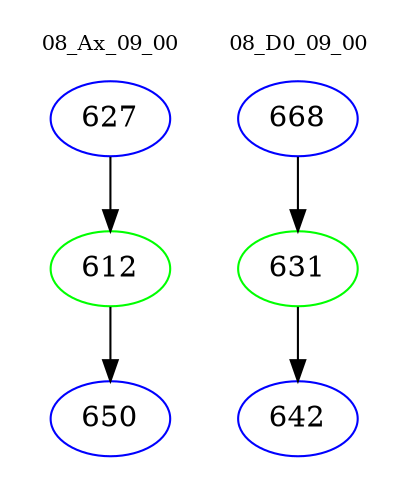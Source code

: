 digraph{
subgraph cluster_0 {
color = white
label = "08_Ax_09_00";
fontsize=10;
T0_627 [label="627", color="blue"]
T0_627 -> T0_612 [color="black"]
T0_612 [label="612", color="green"]
T0_612 -> T0_650 [color="black"]
T0_650 [label="650", color="blue"]
}
subgraph cluster_1 {
color = white
label = "08_D0_09_00";
fontsize=10;
T1_668 [label="668", color="blue"]
T1_668 -> T1_631 [color="black"]
T1_631 [label="631", color="green"]
T1_631 -> T1_642 [color="black"]
T1_642 [label="642", color="blue"]
}
}
